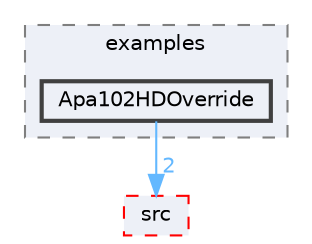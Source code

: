 digraph "FastLED/FastLED/examples/Apa102HDOverride"
{
 // LATEX_PDF_SIZE
  bgcolor="transparent";
  edge [fontname=Helvetica,fontsize=10,labelfontname=Helvetica,labelfontsize=10];
  node [fontname=Helvetica,fontsize=10,shape=box,height=0.2,width=0.4];
  compound=true
  subgraph clusterdir_999a185a1a47b3a763bb04a7a263eb0d {
    graph [ bgcolor="#edf0f7", pencolor="grey50", label="examples", fontname=Helvetica,fontsize=10 style="filled,dashed", URL="dir_999a185a1a47b3a763bb04a7a263eb0d.html",tooltip=""]
  dir_48966779362c50c508f6ff032343fb06 [label="Apa102HDOverride", fillcolor="#edf0f7", color="grey25", style="filled,bold", URL="dir_48966779362c50c508f6ff032343fb06.html",tooltip=""];
  }
  dir_e6a3de723047763e6a27a3cab040759e [label="src", fillcolor="#edf0f7", color="red", style="filled,dashed", URL="dir_e6a3de723047763e6a27a3cab040759e.html",tooltip=""];
  dir_48966779362c50c508f6ff032343fb06->dir_e6a3de723047763e6a27a3cab040759e [headlabel="2", labeldistance=1.5 headhref="dir_000005_000075.html" href="dir_000005_000075.html" color="steelblue1" fontcolor="steelblue1"];
}
